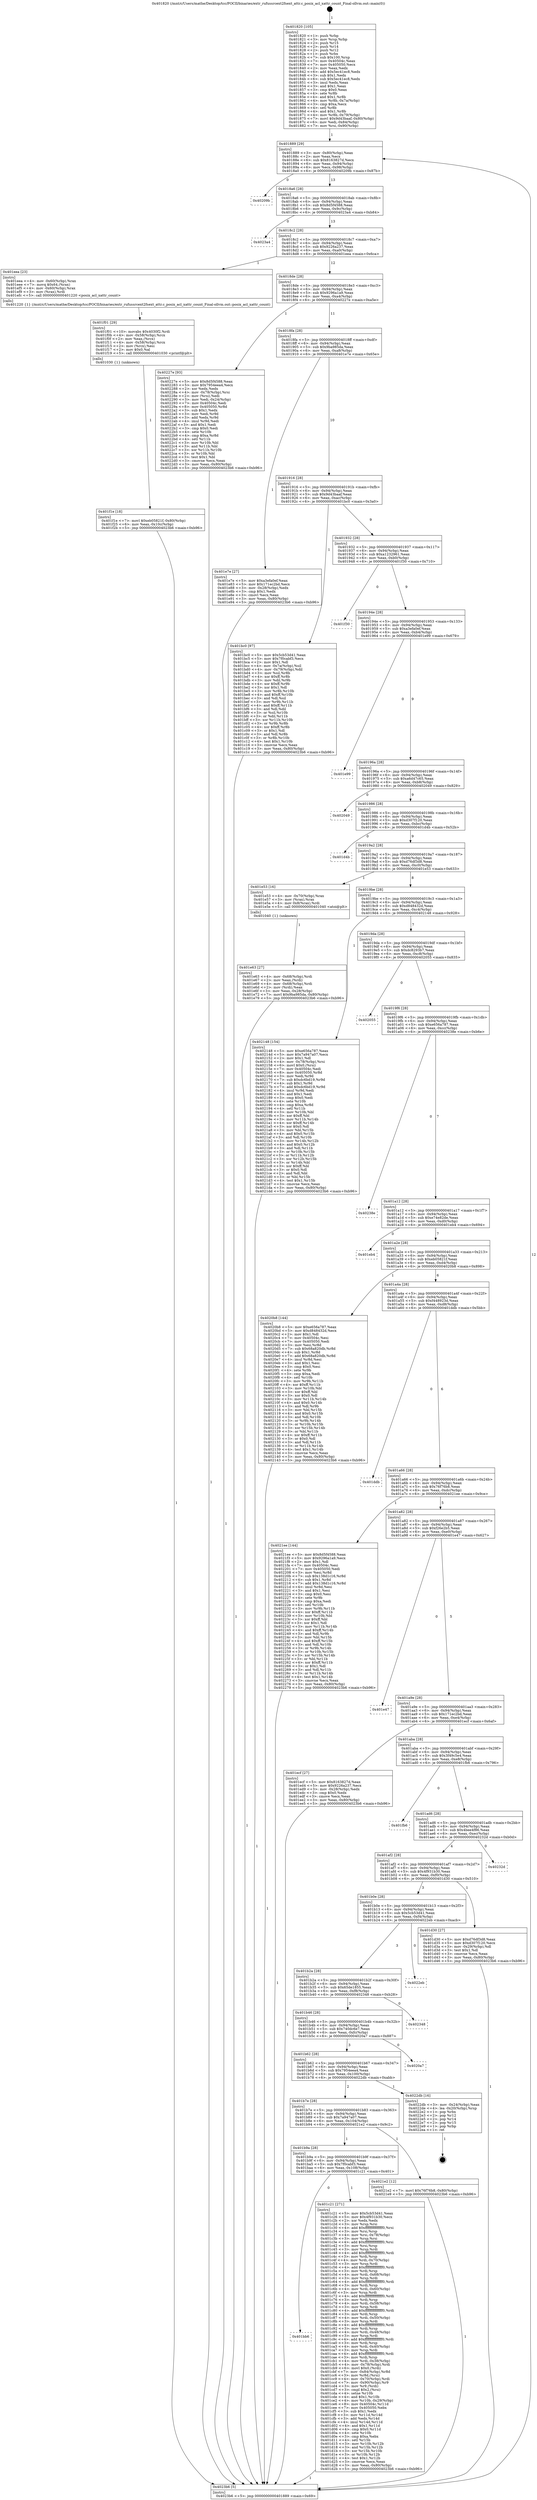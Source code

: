 digraph "0x401820" {
  label = "0x401820 (/mnt/c/Users/mathe/Desktop/tcc/POCII/binaries/extr_rufussrcext2fsext_attr.c_posix_acl_xattr_count_Final-ollvm.out::main(0))"
  labelloc = "t"
  node[shape=record]

  Entry [label="",width=0.3,height=0.3,shape=circle,fillcolor=black,style=filled]
  "0x401889" [label="{
     0x401889 [29]\l
     | [instrs]\l
     &nbsp;&nbsp;0x401889 \<+3\>: mov -0x80(%rbp),%eax\l
     &nbsp;&nbsp;0x40188c \<+2\>: mov %eax,%ecx\l
     &nbsp;&nbsp;0x40188e \<+6\>: sub $0x8163827d,%ecx\l
     &nbsp;&nbsp;0x401894 \<+6\>: mov %eax,-0x94(%rbp)\l
     &nbsp;&nbsp;0x40189a \<+6\>: mov %ecx,-0x98(%rbp)\l
     &nbsp;&nbsp;0x4018a0 \<+6\>: je 000000000040209b \<main+0x87b\>\l
  }"]
  "0x40209b" [label="{
     0x40209b\l
  }", style=dashed]
  "0x4018a6" [label="{
     0x4018a6 [28]\l
     | [instrs]\l
     &nbsp;&nbsp;0x4018a6 \<+5\>: jmp 00000000004018ab \<main+0x8b\>\l
     &nbsp;&nbsp;0x4018ab \<+6\>: mov -0x94(%rbp),%eax\l
     &nbsp;&nbsp;0x4018b1 \<+5\>: sub $0x8d5f4588,%eax\l
     &nbsp;&nbsp;0x4018b6 \<+6\>: mov %eax,-0x9c(%rbp)\l
     &nbsp;&nbsp;0x4018bc \<+6\>: je 00000000004023a4 \<main+0xb84\>\l
  }"]
  Exit [label="",width=0.3,height=0.3,shape=circle,fillcolor=black,style=filled,peripheries=2]
  "0x4023a4" [label="{
     0x4023a4\l
  }", style=dashed]
  "0x4018c2" [label="{
     0x4018c2 [28]\l
     | [instrs]\l
     &nbsp;&nbsp;0x4018c2 \<+5\>: jmp 00000000004018c7 \<main+0xa7\>\l
     &nbsp;&nbsp;0x4018c7 \<+6\>: mov -0x94(%rbp),%eax\l
     &nbsp;&nbsp;0x4018cd \<+5\>: sub $0x9226a237,%eax\l
     &nbsp;&nbsp;0x4018d2 \<+6\>: mov %eax,-0xa0(%rbp)\l
     &nbsp;&nbsp;0x4018d8 \<+6\>: je 0000000000401eea \<main+0x6ca\>\l
  }"]
  "0x401f1e" [label="{
     0x401f1e [18]\l
     | [instrs]\l
     &nbsp;&nbsp;0x401f1e \<+7\>: movl $0xeb05821f,-0x80(%rbp)\l
     &nbsp;&nbsp;0x401f25 \<+6\>: mov %eax,-0x10c(%rbp)\l
     &nbsp;&nbsp;0x401f2b \<+5\>: jmp 00000000004023b6 \<main+0xb96\>\l
  }"]
  "0x401eea" [label="{
     0x401eea [23]\l
     | [instrs]\l
     &nbsp;&nbsp;0x401eea \<+4\>: mov -0x60(%rbp),%rax\l
     &nbsp;&nbsp;0x401eee \<+7\>: movq $0x64,(%rax)\l
     &nbsp;&nbsp;0x401ef5 \<+4\>: mov -0x60(%rbp),%rax\l
     &nbsp;&nbsp;0x401ef9 \<+3\>: mov (%rax),%rdi\l
     &nbsp;&nbsp;0x401efc \<+5\>: call 0000000000401220 \<posix_acl_xattr_count\>\l
     | [calls]\l
     &nbsp;&nbsp;0x401220 \{1\} (/mnt/c/Users/mathe/Desktop/tcc/POCII/binaries/extr_rufussrcext2fsext_attr.c_posix_acl_xattr_count_Final-ollvm.out::posix_acl_xattr_count)\l
  }"]
  "0x4018de" [label="{
     0x4018de [28]\l
     | [instrs]\l
     &nbsp;&nbsp;0x4018de \<+5\>: jmp 00000000004018e3 \<main+0xc3\>\l
     &nbsp;&nbsp;0x4018e3 \<+6\>: mov -0x94(%rbp),%eax\l
     &nbsp;&nbsp;0x4018e9 \<+5\>: sub $0x9296a1a9,%eax\l
     &nbsp;&nbsp;0x4018ee \<+6\>: mov %eax,-0xa4(%rbp)\l
     &nbsp;&nbsp;0x4018f4 \<+6\>: je 000000000040227e \<main+0xa5e\>\l
  }"]
  "0x401f01" [label="{
     0x401f01 [29]\l
     | [instrs]\l
     &nbsp;&nbsp;0x401f01 \<+10\>: movabs $0x4030f2,%rdi\l
     &nbsp;&nbsp;0x401f0b \<+4\>: mov -0x58(%rbp),%rcx\l
     &nbsp;&nbsp;0x401f0f \<+2\>: mov %eax,(%rcx)\l
     &nbsp;&nbsp;0x401f11 \<+4\>: mov -0x58(%rbp),%rcx\l
     &nbsp;&nbsp;0x401f15 \<+2\>: mov (%rcx),%esi\l
     &nbsp;&nbsp;0x401f17 \<+2\>: mov $0x0,%al\l
     &nbsp;&nbsp;0x401f19 \<+5\>: call 0000000000401030 \<printf@plt\>\l
     | [calls]\l
     &nbsp;&nbsp;0x401030 \{1\} (unknown)\l
  }"]
  "0x40227e" [label="{
     0x40227e [93]\l
     | [instrs]\l
     &nbsp;&nbsp;0x40227e \<+5\>: mov $0x8d5f4588,%eax\l
     &nbsp;&nbsp;0x402283 \<+5\>: mov $0x7954eea4,%ecx\l
     &nbsp;&nbsp;0x402288 \<+2\>: xor %edx,%edx\l
     &nbsp;&nbsp;0x40228a \<+4\>: mov -0x78(%rbp),%rsi\l
     &nbsp;&nbsp;0x40228e \<+2\>: mov (%rsi),%edi\l
     &nbsp;&nbsp;0x402290 \<+3\>: mov %edi,-0x24(%rbp)\l
     &nbsp;&nbsp;0x402293 \<+7\>: mov 0x40504c,%edi\l
     &nbsp;&nbsp;0x40229a \<+8\>: mov 0x405050,%r8d\l
     &nbsp;&nbsp;0x4022a2 \<+3\>: sub $0x1,%edx\l
     &nbsp;&nbsp;0x4022a5 \<+3\>: mov %edi,%r9d\l
     &nbsp;&nbsp;0x4022a8 \<+3\>: add %edx,%r9d\l
     &nbsp;&nbsp;0x4022ab \<+4\>: imul %r9d,%edi\l
     &nbsp;&nbsp;0x4022af \<+3\>: and $0x1,%edi\l
     &nbsp;&nbsp;0x4022b2 \<+3\>: cmp $0x0,%edi\l
     &nbsp;&nbsp;0x4022b5 \<+4\>: sete %r10b\l
     &nbsp;&nbsp;0x4022b9 \<+4\>: cmp $0xa,%r8d\l
     &nbsp;&nbsp;0x4022bd \<+4\>: setl %r11b\l
     &nbsp;&nbsp;0x4022c1 \<+3\>: mov %r10b,%bl\l
     &nbsp;&nbsp;0x4022c4 \<+3\>: and %r11b,%bl\l
     &nbsp;&nbsp;0x4022c7 \<+3\>: xor %r11b,%r10b\l
     &nbsp;&nbsp;0x4022ca \<+3\>: or %r10b,%bl\l
     &nbsp;&nbsp;0x4022cd \<+3\>: test $0x1,%bl\l
     &nbsp;&nbsp;0x4022d0 \<+3\>: cmovne %ecx,%eax\l
     &nbsp;&nbsp;0x4022d3 \<+3\>: mov %eax,-0x80(%rbp)\l
     &nbsp;&nbsp;0x4022d6 \<+5\>: jmp 00000000004023b6 \<main+0xb96\>\l
  }"]
  "0x4018fa" [label="{
     0x4018fa [28]\l
     | [instrs]\l
     &nbsp;&nbsp;0x4018fa \<+5\>: jmp 00000000004018ff \<main+0xdf\>\l
     &nbsp;&nbsp;0x4018ff \<+6\>: mov -0x94(%rbp),%eax\l
     &nbsp;&nbsp;0x401905 \<+5\>: sub $0x9ba985da,%eax\l
     &nbsp;&nbsp;0x40190a \<+6\>: mov %eax,-0xa8(%rbp)\l
     &nbsp;&nbsp;0x401910 \<+6\>: je 0000000000401e7e \<main+0x65e\>\l
  }"]
  "0x401e63" [label="{
     0x401e63 [27]\l
     | [instrs]\l
     &nbsp;&nbsp;0x401e63 \<+4\>: mov -0x68(%rbp),%rdi\l
     &nbsp;&nbsp;0x401e67 \<+2\>: mov %eax,(%rdi)\l
     &nbsp;&nbsp;0x401e69 \<+4\>: mov -0x68(%rbp),%rdi\l
     &nbsp;&nbsp;0x401e6d \<+2\>: mov (%rdi),%eax\l
     &nbsp;&nbsp;0x401e6f \<+3\>: mov %eax,-0x28(%rbp)\l
     &nbsp;&nbsp;0x401e72 \<+7\>: movl $0x9ba985da,-0x80(%rbp)\l
     &nbsp;&nbsp;0x401e79 \<+5\>: jmp 00000000004023b6 \<main+0xb96\>\l
  }"]
  "0x401e7e" [label="{
     0x401e7e [27]\l
     | [instrs]\l
     &nbsp;&nbsp;0x401e7e \<+5\>: mov $0xa3efa0ef,%eax\l
     &nbsp;&nbsp;0x401e83 \<+5\>: mov $0x171ec2bd,%ecx\l
     &nbsp;&nbsp;0x401e88 \<+3\>: mov -0x28(%rbp),%edx\l
     &nbsp;&nbsp;0x401e8b \<+3\>: cmp $0x1,%edx\l
     &nbsp;&nbsp;0x401e8e \<+3\>: cmovl %ecx,%eax\l
     &nbsp;&nbsp;0x401e91 \<+3\>: mov %eax,-0x80(%rbp)\l
     &nbsp;&nbsp;0x401e94 \<+5\>: jmp 00000000004023b6 \<main+0xb96\>\l
  }"]
  "0x401916" [label="{
     0x401916 [28]\l
     | [instrs]\l
     &nbsp;&nbsp;0x401916 \<+5\>: jmp 000000000040191b \<main+0xfb\>\l
     &nbsp;&nbsp;0x40191b \<+6\>: mov -0x94(%rbp),%eax\l
     &nbsp;&nbsp;0x401921 \<+5\>: sub $0x9d43baaf,%eax\l
     &nbsp;&nbsp;0x401926 \<+6\>: mov %eax,-0xac(%rbp)\l
     &nbsp;&nbsp;0x40192c \<+6\>: je 0000000000401bc0 \<main+0x3a0\>\l
  }"]
  "0x401bb6" [label="{
     0x401bb6\l
  }", style=dashed]
  "0x401bc0" [label="{
     0x401bc0 [97]\l
     | [instrs]\l
     &nbsp;&nbsp;0x401bc0 \<+5\>: mov $0x5cb53d41,%eax\l
     &nbsp;&nbsp;0x401bc5 \<+5\>: mov $0x7f0cabf3,%ecx\l
     &nbsp;&nbsp;0x401bca \<+2\>: mov $0x1,%dl\l
     &nbsp;&nbsp;0x401bcc \<+4\>: mov -0x7a(%rbp),%sil\l
     &nbsp;&nbsp;0x401bd0 \<+4\>: mov -0x79(%rbp),%dil\l
     &nbsp;&nbsp;0x401bd4 \<+3\>: mov %sil,%r8b\l
     &nbsp;&nbsp;0x401bd7 \<+4\>: xor $0xff,%r8b\l
     &nbsp;&nbsp;0x401bdb \<+3\>: mov %dil,%r9b\l
     &nbsp;&nbsp;0x401bde \<+4\>: xor $0xff,%r9b\l
     &nbsp;&nbsp;0x401be2 \<+3\>: xor $0x1,%dl\l
     &nbsp;&nbsp;0x401be5 \<+3\>: mov %r8b,%r10b\l
     &nbsp;&nbsp;0x401be8 \<+4\>: and $0xff,%r10b\l
     &nbsp;&nbsp;0x401bec \<+3\>: and %dl,%sil\l
     &nbsp;&nbsp;0x401bef \<+3\>: mov %r9b,%r11b\l
     &nbsp;&nbsp;0x401bf2 \<+4\>: and $0xff,%r11b\l
     &nbsp;&nbsp;0x401bf6 \<+3\>: and %dl,%dil\l
     &nbsp;&nbsp;0x401bf9 \<+3\>: or %sil,%r10b\l
     &nbsp;&nbsp;0x401bfc \<+3\>: or %dil,%r11b\l
     &nbsp;&nbsp;0x401bff \<+3\>: xor %r11b,%r10b\l
     &nbsp;&nbsp;0x401c02 \<+3\>: or %r9b,%r8b\l
     &nbsp;&nbsp;0x401c05 \<+4\>: xor $0xff,%r8b\l
     &nbsp;&nbsp;0x401c09 \<+3\>: or $0x1,%dl\l
     &nbsp;&nbsp;0x401c0c \<+3\>: and %dl,%r8b\l
     &nbsp;&nbsp;0x401c0f \<+3\>: or %r8b,%r10b\l
     &nbsp;&nbsp;0x401c12 \<+4\>: test $0x1,%r10b\l
     &nbsp;&nbsp;0x401c16 \<+3\>: cmovne %ecx,%eax\l
     &nbsp;&nbsp;0x401c19 \<+3\>: mov %eax,-0x80(%rbp)\l
     &nbsp;&nbsp;0x401c1c \<+5\>: jmp 00000000004023b6 \<main+0xb96\>\l
  }"]
  "0x401932" [label="{
     0x401932 [28]\l
     | [instrs]\l
     &nbsp;&nbsp;0x401932 \<+5\>: jmp 0000000000401937 \<main+0x117\>\l
     &nbsp;&nbsp;0x401937 \<+6\>: mov -0x94(%rbp),%eax\l
     &nbsp;&nbsp;0x40193d \<+5\>: sub $0xa1232961,%eax\l
     &nbsp;&nbsp;0x401942 \<+6\>: mov %eax,-0xb0(%rbp)\l
     &nbsp;&nbsp;0x401948 \<+6\>: je 0000000000401f30 \<main+0x710\>\l
  }"]
  "0x4023b6" [label="{
     0x4023b6 [5]\l
     | [instrs]\l
     &nbsp;&nbsp;0x4023b6 \<+5\>: jmp 0000000000401889 \<main+0x69\>\l
  }"]
  "0x401820" [label="{
     0x401820 [105]\l
     | [instrs]\l
     &nbsp;&nbsp;0x401820 \<+1\>: push %rbp\l
     &nbsp;&nbsp;0x401821 \<+3\>: mov %rsp,%rbp\l
     &nbsp;&nbsp;0x401824 \<+2\>: push %r15\l
     &nbsp;&nbsp;0x401826 \<+2\>: push %r14\l
     &nbsp;&nbsp;0x401828 \<+2\>: push %r12\l
     &nbsp;&nbsp;0x40182a \<+1\>: push %rbx\l
     &nbsp;&nbsp;0x40182b \<+7\>: sub $0x100,%rsp\l
     &nbsp;&nbsp;0x401832 \<+7\>: mov 0x40504c,%eax\l
     &nbsp;&nbsp;0x401839 \<+7\>: mov 0x405050,%ecx\l
     &nbsp;&nbsp;0x401840 \<+2\>: mov %eax,%edx\l
     &nbsp;&nbsp;0x401842 \<+6\>: add $0x5ec41ec8,%edx\l
     &nbsp;&nbsp;0x401848 \<+3\>: sub $0x1,%edx\l
     &nbsp;&nbsp;0x40184b \<+6\>: sub $0x5ec41ec8,%edx\l
     &nbsp;&nbsp;0x401851 \<+3\>: imul %edx,%eax\l
     &nbsp;&nbsp;0x401854 \<+3\>: and $0x1,%eax\l
     &nbsp;&nbsp;0x401857 \<+3\>: cmp $0x0,%eax\l
     &nbsp;&nbsp;0x40185a \<+4\>: sete %r8b\l
     &nbsp;&nbsp;0x40185e \<+4\>: and $0x1,%r8b\l
     &nbsp;&nbsp;0x401862 \<+4\>: mov %r8b,-0x7a(%rbp)\l
     &nbsp;&nbsp;0x401866 \<+3\>: cmp $0xa,%ecx\l
     &nbsp;&nbsp;0x401869 \<+4\>: setl %r8b\l
     &nbsp;&nbsp;0x40186d \<+4\>: and $0x1,%r8b\l
     &nbsp;&nbsp;0x401871 \<+4\>: mov %r8b,-0x79(%rbp)\l
     &nbsp;&nbsp;0x401875 \<+7\>: movl $0x9d43baaf,-0x80(%rbp)\l
     &nbsp;&nbsp;0x40187c \<+6\>: mov %edi,-0x84(%rbp)\l
     &nbsp;&nbsp;0x401882 \<+7\>: mov %rsi,-0x90(%rbp)\l
  }"]
  "0x401c21" [label="{
     0x401c21 [271]\l
     | [instrs]\l
     &nbsp;&nbsp;0x401c21 \<+5\>: mov $0x5cb53d41,%eax\l
     &nbsp;&nbsp;0x401c26 \<+5\>: mov $0x4f931b30,%ecx\l
     &nbsp;&nbsp;0x401c2b \<+2\>: xor %edx,%edx\l
     &nbsp;&nbsp;0x401c2d \<+3\>: mov %rsp,%rsi\l
     &nbsp;&nbsp;0x401c30 \<+4\>: add $0xfffffffffffffff0,%rsi\l
     &nbsp;&nbsp;0x401c34 \<+3\>: mov %rsi,%rsp\l
     &nbsp;&nbsp;0x401c37 \<+4\>: mov %rsi,-0x78(%rbp)\l
     &nbsp;&nbsp;0x401c3b \<+3\>: mov %rsp,%rsi\l
     &nbsp;&nbsp;0x401c3e \<+4\>: add $0xfffffffffffffff0,%rsi\l
     &nbsp;&nbsp;0x401c42 \<+3\>: mov %rsi,%rsp\l
     &nbsp;&nbsp;0x401c45 \<+3\>: mov %rsp,%rdi\l
     &nbsp;&nbsp;0x401c48 \<+4\>: add $0xfffffffffffffff0,%rdi\l
     &nbsp;&nbsp;0x401c4c \<+3\>: mov %rdi,%rsp\l
     &nbsp;&nbsp;0x401c4f \<+4\>: mov %rdi,-0x70(%rbp)\l
     &nbsp;&nbsp;0x401c53 \<+3\>: mov %rsp,%rdi\l
     &nbsp;&nbsp;0x401c56 \<+4\>: add $0xfffffffffffffff0,%rdi\l
     &nbsp;&nbsp;0x401c5a \<+3\>: mov %rdi,%rsp\l
     &nbsp;&nbsp;0x401c5d \<+4\>: mov %rdi,-0x68(%rbp)\l
     &nbsp;&nbsp;0x401c61 \<+3\>: mov %rsp,%rdi\l
     &nbsp;&nbsp;0x401c64 \<+4\>: add $0xfffffffffffffff0,%rdi\l
     &nbsp;&nbsp;0x401c68 \<+3\>: mov %rdi,%rsp\l
     &nbsp;&nbsp;0x401c6b \<+4\>: mov %rdi,-0x60(%rbp)\l
     &nbsp;&nbsp;0x401c6f \<+3\>: mov %rsp,%rdi\l
     &nbsp;&nbsp;0x401c72 \<+4\>: add $0xfffffffffffffff0,%rdi\l
     &nbsp;&nbsp;0x401c76 \<+3\>: mov %rdi,%rsp\l
     &nbsp;&nbsp;0x401c79 \<+4\>: mov %rdi,-0x58(%rbp)\l
     &nbsp;&nbsp;0x401c7d \<+3\>: mov %rsp,%rdi\l
     &nbsp;&nbsp;0x401c80 \<+4\>: add $0xfffffffffffffff0,%rdi\l
     &nbsp;&nbsp;0x401c84 \<+3\>: mov %rdi,%rsp\l
     &nbsp;&nbsp;0x401c87 \<+4\>: mov %rdi,-0x50(%rbp)\l
     &nbsp;&nbsp;0x401c8b \<+3\>: mov %rsp,%rdi\l
     &nbsp;&nbsp;0x401c8e \<+4\>: add $0xfffffffffffffff0,%rdi\l
     &nbsp;&nbsp;0x401c92 \<+3\>: mov %rdi,%rsp\l
     &nbsp;&nbsp;0x401c95 \<+4\>: mov %rdi,-0x48(%rbp)\l
     &nbsp;&nbsp;0x401c99 \<+3\>: mov %rsp,%rdi\l
     &nbsp;&nbsp;0x401c9c \<+4\>: add $0xfffffffffffffff0,%rdi\l
     &nbsp;&nbsp;0x401ca0 \<+3\>: mov %rdi,%rsp\l
     &nbsp;&nbsp;0x401ca3 \<+4\>: mov %rdi,-0x40(%rbp)\l
     &nbsp;&nbsp;0x401ca7 \<+3\>: mov %rsp,%rdi\l
     &nbsp;&nbsp;0x401caa \<+4\>: add $0xfffffffffffffff0,%rdi\l
     &nbsp;&nbsp;0x401cae \<+3\>: mov %rdi,%rsp\l
     &nbsp;&nbsp;0x401cb1 \<+4\>: mov %rdi,-0x38(%rbp)\l
     &nbsp;&nbsp;0x401cb5 \<+4\>: mov -0x78(%rbp),%rdi\l
     &nbsp;&nbsp;0x401cb9 \<+6\>: movl $0x0,(%rdi)\l
     &nbsp;&nbsp;0x401cbf \<+7\>: mov -0x84(%rbp),%r8d\l
     &nbsp;&nbsp;0x401cc6 \<+3\>: mov %r8d,(%rsi)\l
     &nbsp;&nbsp;0x401cc9 \<+4\>: mov -0x70(%rbp),%rdi\l
     &nbsp;&nbsp;0x401ccd \<+7\>: mov -0x90(%rbp),%r9\l
     &nbsp;&nbsp;0x401cd4 \<+3\>: mov %r9,(%rdi)\l
     &nbsp;&nbsp;0x401cd7 \<+3\>: cmpl $0x2,(%rsi)\l
     &nbsp;&nbsp;0x401cda \<+4\>: setne %r10b\l
     &nbsp;&nbsp;0x401cde \<+4\>: and $0x1,%r10b\l
     &nbsp;&nbsp;0x401ce2 \<+4\>: mov %r10b,-0x29(%rbp)\l
     &nbsp;&nbsp;0x401ce6 \<+8\>: mov 0x40504c,%r11d\l
     &nbsp;&nbsp;0x401cee \<+7\>: mov 0x405050,%ebx\l
     &nbsp;&nbsp;0x401cf5 \<+3\>: sub $0x1,%edx\l
     &nbsp;&nbsp;0x401cf8 \<+3\>: mov %r11d,%r14d\l
     &nbsp;&nbsp;0x401cfb \<+3\>: add %edx,%r14d\l
     &nbsp;&nbsp;0x401cfe \<+4\>: imul %r14d,%r11d\l
     &nbsp;&nbsp;0x401d02 \<+4\>: and $0x1,%r11d\l
     &nbsp;&nbsp;0x401d06 \<+4\>: cmp $0x0,%r11d\l
     &nbsp;&nbsp;0x401d0a \<+4\>: sete %r10b\l
     &nbsp;&nbsp;0x401d0e \<+3\>: cmp $0xa,%ebx\l
     &nbsp;&nbsp;0x401d11 \<+4\>: setl %r15b\l
     &nbsp;&nbsp;0x401d15 \<+3\>: mov %r10b,%r12b\l
     &nbsp;&nbsp;0x401d18 \<+3\>: and %r15b,%r12b\l
     &nbsp;&nbsp;0x401d1b \<+3\>: xor %r15b,%r10b\l
     &nbsp;&nbsp;0x401d1e \<+3\>: or %r10b,%r12b\l
     &nbsp;&nbsp;0x401d21 \<+4\>: test $0x1,%r12b\l
     &nbsp;&nbsp;0x401d25 \<+3\>: cmovne %ecx,%eax\l
     &nbsp;&nbsp;0x401d28 \<+3\>: mov %eax,-0x80(%rbp)\l
     &nbsp;&nbsp;0x401d2b \<+5\>: jmp 00000000004023b6 \<main+0xb96\>\l
  }"]
  "0x401f30" [label="{
     0x401f30\l
  }", style=dashed]
  "0x40194e" [label="{
     0x40194e [28]\l
     | [instrs]\l
     &nbsp;&nbsp;0x40194e \<+5\>: jmp 0000000000401953 \<main+0x133\>\l
     &nbsp;&nbsp;0x401953 \<+6\>: mov -0x94(%rbp),%eax\l
     &nbsp;&nbsp;0x401959 \<+5\>: sub $0xa3efa0ef,%eax\l
     &nbsp;&nbsp;0x40195e \<+6\>: mov %eax,-0xb4(%rbp)\l
     &nbsp;&nbsp;0x401964 \<+6\>: je 0000000000401e99 \<main+0x679\>\l
  }"]
  "0x401b9a" [label="{
     0x401b9a [28]\l
     | [instrs]\l
     &nbsp;&nbsp;0x401b9a \<+5\>: jmp 0000000000401b9f \<main+0x37f\>\l
     &nbsp;&nbsp;0x401b9f \<+6\>: mov -0x94(%rbp),%eax\l
     &nbsp;&nbsp;0x401ba5 \<+5\>: sub $0x7f0cabf3,%eax\l
     &nbsp;&nbsp;0x401baa \<+6\>: mov %eax,-0x108(%rbp)\l
     &nbsp;&nbsp;0x401bb0 \<+6\>: je 0000000000401c21 \<main+0x401\>\l
  }"]
  "0x401e99" [label="{
     0x401e99\l
  }", style=dashed]
  "0x40196a" [label="{
     0x40196a [28]\l
     | [instrs]\l
     &nbsp;&nbsp;0x40196a \<+5\>: jmp 000000000040196f \<main+0x14f\>\l
     &nbsp;&nbsp;0x40196f \<+6\>: mov -0x94(%rbp),%eax\l
     &nbsp;&nbsp;0x401975 \<+5\>: sub $0xa6d47c65,%eax\l
     &nbsp;&nbsp;0x40197a \<+6\>: mov %eax,-0xb8(%rbp)\l
     &nbsp;&nbsp;0x401980 \<+6\>: je 0000000000402049 \<main+0x829\>\l
  }"]
  "0x4021e2" [label="{
     0x4021e2 [12]\l
     | [instrs]\l
     &nbsp;&nbsp;0x4021e2 \<+7\>: movl $0x76f76b8,-0x80(%rbp)\l
     &nbsp;&nbsp;0x4021e9 \<+5\>: jmp 00000000004023b6 \<main+0xb96\>\l
  }"]
  "0x402049" [label="{
     0x402049\l
  }", style=dashed]
  "0x401986" [label="{
     0x401986 [28]\l
     | [instrs]\l
     &nbsp;&nbsp;0x401986 \<+5\>: jmp 000000000040198b \<main+0x16b\>\l
     &nbsp;&nbsp;0x40198b \<+6\>: mov -0x94(%rbp),%eax\l
     &nbsp;&nbsp;0x401991 \<+5\>: sub $0xd307f120,%eax\l
     &nbsp;&nbsp;0x401996 \<+6\>: mov %eax,-0xbc(%rbp)\l
     &nbsp;&nbsp;0x40199c \<+6\>: je 0000000000401d4b \<main+0x52b\>\l
  }"]
  "0x401b7e" [label="{
     0x401b7e [28]\l
     | [instrs]\l
     &nbsp;&nbsp;0x401b7e \<+5\>: jmp 0000000000401b83 \<main+0x363\>\l
     &nbsp;&nbsp;0x401b83 \<+6\>: mov -0x94(%rbp),%eax\l
     &nbsp;&nbsp;0x401b89 \<+5\>: sub $0x7a947a07,%eax\l
     &nbsp;&nbsp;0x401b8e \<+6\>: mov %eax,-0x104(%rbp)\l
     &nbsp;&nbsp;0x401b94 \<+6\>: je 00000000004021e2 \<main+0x9c2\>\l
  }"]
  "0x401d4b" [label="{
     0x401d4b\l
  }", style=dashed]
  "0x4019a2" [label="{
     0x4019a2 [28]\l
     | [instrs]\l
     &nbsp;&nbsp;0x4019a2 \<+5\>: jmp 00000000004019a7 \<main+0x187\>\l
     &nbsp;&nbsp;0x4019a7 \<+6\>: mov -0x94(%rbp),%eax\l
     &nbsp;&nbsp;0x4019ad \<+5\>: sub $0xd76df3d8,%eax\l
     &nbsp;&nbsp;0x4019b2 \<+6\>: mov %eax,-0xc0(%rbp)\l
     &nbsp;&nbsp;0x4019b8 \<+6\>: je 0000000000401e53 \<main+0x633\>\l
  }"]
  "0x4022db" [label="{
     0x4022db [16]\l
     | [instrs]\l
     &nbsp;&nbsp;0x4022db \<+3\>: mov -0x24(%rbp),%eax\l
     &nbsp;&nbsp;0x4022de \<+4\>: lea -0x20(%rbp),%rsp\l
     &nbsp;&nbsp;0x4022e2 \<+1\>: pop %rbx\l
     &nbsp;&nbsp;0x4022e3 \<+2\>: pop %r12\l
     &nbsp;&nbsp;0x4022e5 \<+2\>: pop %r14\l
     &nbsp;&nbsp;0x4022e7 \<+2\>: pop %r15\l
     &nbsp;&nbsp;0x4022e9 \<+1\>: pop %rbp\l
     &nbsp;&nbsp;0x4022ea \<+1\>: ret\l
  }"]
  "0x401e53" [label="{
     0x401e53 [16]\l
     | [instrs]\l
     &nbsp;&nbsp;0x401e53 \<+4\>: mov -0x70(%rbp),%rax\l
     &nbsp;&nbsp;0x401e57 \<+3\>: mov (%rax),%rax\l
     &nbsp;&nbsp;0x401e5a \<+4\>: mov 0x8(%rax),%rdi\l
     &nbsp;&nbsp;0x401e5e \<+5\>: call 0000000000401040 \<atoi@plt\>\l
     | [calls]\l
     &nbsp;&nbsp;0x401040 \{1\} (unknown)\l
  }"]
  "0x4019be" [label="{
     0x4019be [28]\l
     | [instrs]\l
     &nbsp;&nbsp;0x4019be \<+5\>: jmp 00000000004019c3 \<main+0x1a3\>\l
     &nbsp;&nbsp;0x4019c3 \<+6\>: mov -0x94(%rbp),%eax\l
     &nbsp;&nbsp;0x4019c9 \<+5\>: sub $0xd848432d,%eax\l
     &nbsp;&nbsp;0x4019ce \<+6\>: mov %eax,-0xc4(%rbp)\l
     &nbsp;&nbsp;0x4019d4 \<+6\>: je 0000000000402148 \<main+0x928\>\l
  }"]
  "0x401b62" [label="{
     0x401b62 [28]\l
     | [instrs]\l
     &nbsp;&nbsp;0x401b62 \<+5\>: jmp 0000000000401b67 \<main+0x347\>\l
     &nbsp;&nbsp;0x401b67 \<+6\>: mov -0x94(%rbp),%eax\l
     &nbsp;&nbsp;0x401b6d \<+5\>: sub $0x7954eea4,%eax\l
     &nbsp;&nbsp;0x401b72 \<+6\>: mov %eax,-0x100(%rbp)\l
     &nbsp;&nbsp;0x401b78 \<+6\>: je 00000000004022db \<main+0xabb\>\l
  }"]
  "0x402148" [label="{
     0x402148 [154]\l
     | [instrs]\l
     &nbsp;&nbsp;0x402148 \<+5\>: mov $0xe656a787,%eax\l
     &nbsp;&nbsp;0x40214d \<+5\>: mov $0x7a947a07,%ecx\l
     &nbsp;&nbsp;0x402152 \<+2\>: mov $0x1,%dl\l
     &nbsp;&nbsp;0x402154 \<+4\>: mov -0x78(%rbp),%rsi\l
     &nbsp;&nbsp;0x402158 \<+6\>: movl $0x0,(%rsi)\l
     &nbsp;&nbsp;0x40215e \<+7\>: mov 0x40504c,%edi\l
     &nbsp;&nbsp;0x402165 \<+8\>: mov 0x405050,%r8d\l
     &nbsp;&nbsp;0x40216d \<+3\>: mov %edi,%r9d\l
     &nbsp;&nbsp;0x402170 \<+7\>: sub $0xdc6bd19,%r9d\l
     &nbsp;&nbsp;0x402177 \<+4\>: sub $0x1,%r9d\l
     &nbsp;&nbsp;0x40217b \<+7\>: add $0xdc6bd19,%r9d\l
     &nbsp;&nbsp;0x402182 \<+4\>: imul %r9d,%edi\l
     &nbsp;&nbsp;0x402186 \<+3\>: and $0x1,%edi\l
     &nbsp;&nbsp;0x402189 \<+3\>: cmp $0x0,%edi\l
     &nbsp;&nbsp;0x40218c \<+4\>: sete %r10b\l
     &nbsp;&nbsp;0x402190 \<+4\>: cmp $0xa,%r8d\l
     &nbsp;&nbsp;0x402194 \<+4\>: setl %r11b\l
     &nbsp;&nbsp;0x402198 \<+3\>: mov %r10b,%bl\l
     &nbsp;&nbsp;0x40219b \<+3\>: xor $0xff,%bl\l
     &nbsp;&nbsp;0x40219e \<+3\>: mov %r11b,%r14b\l
     &nbsp;&nbsp;0x4021a1 \<+4\>: xor $0xff,%r14b\l
     &nbsp;&nbsp;0x4021a5 \<+3\>: xor $0x0,%dl\l
     &nbsp;&nbsp;0x4021a8 \<+3\>: mov %bl,%r15b\l
     &nbsp;&nbsp;0x4021ab \<+4\>: and $0x0,%r15b\l
     &nbsp;&nbsp;0x4021af \<+3\>: and %dl,%r10b\l
     &nbsp;&nbsp;0x4021b2 \<+3\>: mov %r14b,%r12b\l
     &nbsp;&nbsp;0x4021b5 \<+4\>: and $0x0,%r12b\l
     &nbsp;&nbsp;0x4021b9 \<+3\>: and %dl,%r11b\l
     &nbsp;&nbsp;0x4021bc \<+3\>: or %r10b,%r15b\l
     &nbsp;&nbsp;0x4021bf \<+3\>: or %r11b,%r12b\l
     &nbsp;&nbsp;0x4021c2 \<+3\>: xor %r12b,%r15b\l
     &nbsp;&nbsp;0x4021c5 \<+3\>: or %r14b,%bl\l
     &nbsp;&nbsp;0x4021c8 \<+3\>: xor $0xff,%bl\l
     &nbsp;&nbsp;0x4021cb \<+3\>: or $0x0,%dl\l
     &nbsp;&nbsp;0x4021ce \<+2\>: and %dl,%bl\l
     &nbsp;&nbsp;0x4021d0 \<+3\>: or %bl,%r15b\l
     &nbsp;&nbsp;0x4021d3 \<+4\>: test $0x1,%r15b\l
     &nbsp;&nbsp;0x4021d7 \<+3\>: cmovne %ecx,%eax\l
     &nbsp;&nbsp;0x4021da \<+3\>: mov %eax,-0x80(%rbp)\l
     &nbsp;&nbsp;0x4021dd \<+5\>: jmp 00000000004023b6 \<main+0xb96\>\l
  }"]
  "0x4019da" [label="{
     0x4019da [28]\l
     | [instrs]\l
     &nbsp;&nbsp;0x4019da \<+5\>: jmp 00000000004019df \<main+0x1bf\>\l
     &nbsp;&nbsp;0x4019df \<+6\>: mov -0x94(%rbp),%eax\l
     &nbsp;&nbsp;0x4019e5 \<+5\>: sub $0xdc8293b7,%eax\l
     &nbsp;&nbsp;0x4019ea \<+6\>: mov %eax,-0xc8(%rbp)\l
     &nbsp;&nbsp;0x4019f0 \<+6\>: je 0000000000402055 \<main+0x835\>\l
  }"]
  "0x4020a7" [label="{
     0x4020a7\l
  }", style=dashed]
  "0x402055" [label="{
     0x402055\l
  }", style=dashed]
  "0x4019f6" [label="{
     0x4019f6 [28]\l
     | [instrs]\l
     &nbsp;&nbsp;0x4019f6 \<+5\>: jmp 00000000004019fb \<main+0x1db\>\l
     &nbsp;&nbsp;0x4019fb \<+6\>: mov -0x94(%rbp),%eax\l
     &nbsp;&nbsp;0x401a01 \<+5\>: sub $0xe656a787,%eax\l
     &nbsp;&nbsp;0x401a06 \<+6\>: mov %eax,-0xcc(%rbp)\l
     &nbsp;&nbsp;0x401a0c \<+6\>: je 000000000040238e \<main+0xb6e\>\l
  }"]
  "0x401b46" [label="{
     0x401b46 [28]\l
     | [instrs]\l
     &nbsp;&nbsp;0x401b46 \<+5\>: jmp 0000000000401b4b \<main+0x32b\>\l
     &nbsp;&nbsp;0x401b4b \<+6\>: mov -0x94(%rbp),%eax\l
     &nbsp;&nbsp;0x401b51 \<+5\>: sub $0x740dc6e7,%eax\l
     &nbsp;&nbsp;0x401b56 \<+6\>: mov %eax,-0xfc(%rbp)\l
     &nbsp;&nbsp;0x401b5c \<+6\>: je 00000000004020a7 \<main+0x887\>\l
  }"]
  "0x40238e" [label="{
     0x40238e\l
  }", style=dashed]
  "0x401a12" [label="{
     0x401a12 [28]\l
     | [instrs]\l
     &nbsp;&nbsp;0x401a12 \<+5\>: jmp 0000000000401a17 \<main+0x1f7\>\l
     &nbsp;&nbsp;0x401a17 \<+6\>: mov -0x94(%rbp),%eax\l
     &nbsp;&nbsp;0x401a1d \<+5\>: sub $0xe74e82de,%eax\l
     &nbsp;&nbsp;0x401a22 \<+6\>: mov %eax,-0xd0(%rbp)\l
     &nbsp;&nbsp;0x401a28 \<+6\>: je 0000000000401eb4 \<main+0x694\>\l
  }"]
  "0x402348" [label="{
     0x402348\l
  }", style=dashed]
  "0x401eb4" [label="{
     0x401eb4\l
  }", style=dashed]
  "0x401a2e" [label="{
     0x401a2e [28]\l
     | [instrs]\l
     &nbsp;&nbsp;0x401a2e \<+5\>: jmp 0000000000401a33 \<main+0x213\>\l
     &nbsp;&nbsp;0x401a33 \<+6\>: mov -0x94(%rbp),%eax\l
     &nbsp;&nbsp;0x401a39 \<+5\>: sub $0xeb05821f,%eax\l
     &nbsp;&nbsp;0x401a3e \<+6\>: mov %eax,-0xd4(%rbp)\l
     &nbsp;&nbsp;0x401a44 \<+6\>: je 00000000004020b8 \<main+0x898\>\l
  }"]
  "0x401b2a" [label="{
     0x401b2a [28]\l
     | [instrs]\l
     &nbsp;&nbsp;0x401b2a \<+5\>: jmp 0000000000401b2f \<main+0x30f\>\l
     &nbsp;&nbsp;0x401b2f \<+6\>: mov -0x94(%rbp),%eax\l
     &nbsp;&nbsp;0x401b35 \<+5\>: sub $0x65de1855,%eax\l
     &nbsp;&nbsp;0x401b3a \<+6\>: mov %eax,-0xf8(%rbp)\l
     &nbsp;&nbsp;0x401b40 \<+6\>: je 0000000000402348 \<main+0xb28\>\l
  }"]
  "0x4020b8" [label="{
     0x4020b8 [144]\l
     | [instrs]\l
     &nbsp;&nbsp;0x4020b8 \<+5\>: mov $0xe656a787,%eax\l
     &nbsp;&nbsp;0x4020bd \<+5\>: mov $0xd848432d,%ecx\l
     &nbsp;&nbsp;0x4020c2 \<+2\>: mov $0x1,%dl\l
     &nbsp;&nbsp;0x4020c4 \<+7\>: mov 0x40504c,%esi\l
     &nbsp;&nbsp;0x4020cb \<+7\>: mov 0x405050,%edi\l
     &nbsp;&nbsp;0x4020d2 \<+3\>: mov %esi,%r8d\l
     &nbsp;&nbsp;0x4020d5 \<+7\>: sub $0x68a820db,%r8d\l
     &nbsp;&nbsp;0x4020dc \<+4\>: sub $0x1,%r8d\l
     &nbsp;&nbsp;0x4020e0 \<+7\>: add $0x68a820db,%r8d\l
     &nbsp;&nbsp;0x4020e7 \<+4\>: imul %r8d,%esi\l
     &nbsp;&nbsp;0x4020eb \<+3\>: and $0x1,%esi\l
     &nbsp;&nbsp;0x4020ee \<+3\>: cmp $0x0,%esi\l
     &nbsp;&nbsp;0x4020f1 \<+4\>: sete %r9b\l
     &nbsp;&nbsp;0x4020f5 \<+3\>: cmp $0xa,%edi\l
     &nbsp;&nbsp;0x4020f8 \<+4\>: setl %r10b\l
     &nbsp;&nbsp;0x4020fc \<+3\>: mov %r9b,%r11b\l
     &nbsp;&nbsp;0x4020ff \<+4\>: xor $0xff,%r11b\l
     &nbsp;&nbsp;0x402103 \<+3\>: mov %r10b,%bl\l
     &nbsp;&nbsp;0x402106 \<+3\>: xor $0xff,%bl\l
     &nbsp;&nbsp;0x402109 \<+3\>: xor $0x0,%dl\l
     &nbsp;&nbsp;0x40210c \<+3\>: mov %r11b,%r14b\l
     &nbsp;&nbsp;0x40210f \<+4\>: and $0x0,%r14b\l
     &nbsp;&nbsp;0x402113 \<+3\>: and %dl,%r9b\l
     &nbsp;&nbsp;0x402116 \<+3\>: mov %bl,%r15b\l
     &nbsp;&nbsp;0x402119 \<+4\>: and $0x0,%r15b\l
     &nbsp;&nbsp;0x40211d \<+3\>: and %dl,%r10b\l
     &nbsp;&nbsp;0x402120 \<+3\>: or %r9b,%r14b\l
     &nbsp;&nbsp;0x402123 \<+3\>: or %r10b,%r15b\l
     &nbsp;&nbsp;0x402126 \<+3\>: xor %r15b,%r14b\l
     &nbsp;&nbsp;0x402129 \<+3\>: or %bl,%r11b\l
     &nbsp;&nbsp;0x40212c \<+4\>: xor $0xff,%r11b\l
     &nbsp;&nbsp;0x402130 \<+3\>: or $0x0,%dl\l
     &nbsp;&nbsp;0x402133 \<+3\>: and %dl,%r11b\l
     &nbsp;&nbsp;0x402136 \<+3\>: or %r11b,%r14b\l
     &nbsp;&nbsp;0x402139 \<+4\>: test $0x1,%r14b\l
     &nbsp;&nbsp;0x40213d \<+3\>: cmovne %ecx,%eax\l
     &nbsp;&nbsp;0x402140 \<+3\>: mov %eax,-0x80(%rbp)\l
     &nbsp;&nbsp;0x402143 \<+5\>: jmp 00000000004023b6 \<main+0xb96\>\l
  }"]
  "0x401a4a" [label="{
     0x401a4a [28]\l
     | [instrs]\l
     &nbsp;&nbsp;0x401a4a \<+5\>: jmp 0000000000401a4f \<main+0x22f\>\l
     &nbsp;&nbsp;0x401a4f \<+6\>: mov -0x94(%rbp),%eax\l
     &nbsp;&nbsp;0x401a55 \<+5\>: sub $0xf448923d,%eax\l
     &nbsp;&nbsp;0x401a5a \<+6\>: mov %eax,-0xd8(%rbp)\l
     &nbsp;&nbsp;0x401a60 \<+6\>: je 0000000000401ddb \<main+0x5bb\>\l
  }"]
  "0x4022eb" [label="{
     0x4022eb\l
  }", style=dashed]
  "0x401ddb" [label="{
     0x401ddb\l
  }", style=dashed]
  "0x401a66" [label="{
     0x401a66 [28]\l
     | [instrs]\l
     &nbsp;&nbsp;0x401a66 \<+5\>: jmp 0000000000401a6b \<main+0x24b\>\l
     &nbsp;&nbsp;0x401a6b \<+6\>: mov -0x94(%rbp),%eax\l
     &nbsp;&nbsp;0x401a71 \<+5\>: sub $0x76f76b8,%eax\l
     &nbsp;&nbsp;0x401a76 \<+6\>: mov %eax,-0xdc(%rbp)\l
     &nbsp;&nbsp;0x401a7c \<+6\>: je 00000000004021ee \<main+0x9ce\>\l
  }"]
  "0x401b0e" [label="{
     0x401b0e [28]\l
     | [instrs]\l
     &nbsp;&nbsp;0x401b0e \<+5\>: jmp 0000000000401b13 \<main+0x2f3\>\l
     &nbsp;&nbsp;0x401b13 \<+6\>: mov -0x94(%rbp),%eax\l
     &nbsp;&nbsp;0x401b19 \<+5\>: sub $0x5cb53d41,%eax\l
     &nbsp;&nbsp;0x401b1e \<+6\>: mov %eax,-0xf4(%rbp)\l
     &nbsp;&nbsp;0x401b24 \<+6\>: je 00000000004022eb \<main+0xacb\>\l
  }"]
  "0x4021ee" [label="{
     0x4021ee [144]\l
     | [instrs]\l
     &nbsp;&nbsp;0x4021ee \<+5\>: mov $0x8d5f4588,%eax\l
     &nbsp;&nbsp;0x4021f3 \<+5\>: mov $0x9296a1a9,%ecx\l
     &nbsp;&nbsp;0x4021f8 \<+2\>: mov $0x1,%dl\l
     &nbsp;&nbsp;0x4021fa \<+7\>: mov 0x40504c,%esi\l
     &nbsp;&nbsp;0x402201 \<+7\>: mov 0x405050,%edi\l
     &nbsp;&nbsp;0x402208 \<+3\>: mov %esi,%r8d\l
     &nbsp;&nbsp;0x40220b \<+7\>: sub $0x138d1c16,%r8d\l
     &nbsp;&nbsp;0x402212 \<+4\>: sub $0x1,%r8d\l
     &nbsp;&nbsp;0x402216 \<+7\>: add $0x138d1c16,%r8d\l
     &nbsp;&nbsp;0x40221d \<+4\>: imul %r8d,%esi\l
     &nbsp;&nbsp;0x402221 \<+3\>: and $0x1,%esi\l
     &nbsp;&nbsp;0x402224 \<+3\>: cmp $0x0,%esi\l
     &nbsp;&nbsp;0x402227 \<+4\>: sete %r9b\l
     &nbsp;&nbsp;0x40222b \<+3\>: cmp $0xa,%edi\l
     &nbsp;&nbsp;0x40222e \<+4\>: setl %r10b\l
     &nbsp;&nbsp;0x402232 \<+3\>: mov %r9b,%r11b\l
     &nbsp;&nbsp;0x402235 \<+4\>: xor $0xff,%r11b\l
     &nbsp;&nbsp;0x402239 \<+3\>: mov %r10b,%bl\l
     &nbsp;&nbsp;0x40223c \<+3\>: xor $0xff,%bl\l
     &nbsp;&nbsp;0x40223f \<+3\>: xor $0x1,%dl\l
     &nbsp;&nbsp;0x402242 \<+3\>: mov %r11b,%r14b\l
     &nbsp;&nbsp;0x402245 \<+4\>: and $0xff,%r14b\l
     &nbsp;&nbsp;0x402249 \<+3\>: and %dl,%r9b\l
     &nbsp;&nbsp;0x40224c \<+3\>: mov %bl,%r15b\l
     &nbsp;&nbsp;0x40224f \<+4\>: and $0xff,%r15b\l
     &nbsp;&nbsp;0x402253 \<+3\>: and %dl,%r10b\l
     &nbsp;&nbsp;0x402256 \<+3\>: or %r9b,%r14b\l
     &nbsp;&nbsp;0x402259 \<+3\>: or %r10b,%r15b\l
     &nbsp;&nbsp;0x40225c \<+3\>: xor %r15b,%r14b\l
     &nbsp;&nbsp;0x40225f \<+3\>: or %bl,%r11b\l
     &nbsp;&nbsp;0x402262 \<+4\>: xor $0xff,%r11b\l
     &nbsp;&nbsp;0x402266 \<+3\>: or $0x1,%dl\l
     &nbsp;&nbsp;0x402269 \<+3\>: and %dl,%r11b\l
     &nbsp;&nbsp;0x40226c \<+3\>: or %r11b,%r14b\l
     &nbsp;&nbsp;0x40226f \<+4\>: test $0x1,%r14b\l
     &nbsp;&nbsp;0x402273 \<+3\>: cmovne %ecx,%eax\l
     &nbsp;&nbsp;0x402276 \<+3\>: mov %eax,-0x80(%rbp)\l
     &nbsp;&nbsp;0x402279 \<+5\>: jmp 00000000004023b6 \<main+0xb96\>\l
  }"]
  "0x401a82" [label="{
     0x401a82 [28]\l
     | [instrs]\l
     &nbsp;&nbsp;0x401a82 \<+5\>: jmp 0000000000401a87 \<main+0x267\>\l
     &nbsp;&nbsp;0x401a87 \<+6\>: mov -0x94(%rbp),%eax\l
     &nbsp;&nbsp;0x401a8d \<+5\>: sub $0xf26e2b5,%eax\l
     &nbsp;&nbsp;0x401a92 \<+6\>: mov %eax,-0xe0(%rbp)\l
     &nbsp;&nbsp;0x401a98 \<+6\>: je 0000000000401e47 \<main+0x627\>\l
  }"]
  "0x401d30" [label="{
     0x401d30 [27]\l
     | [instrs]\l
     &nbsp;&nbsp;0x401d30 \<+5\>: mov $0xd76df3d8,%eax\l
     &nbsp;&nbsp;0x401d35 \<+5\>: mov $0xd307f120,%ecx\l
     &nbsp;&nbsp;0x401d3a \<+3\>: mov -0x29(%rbp),%dl\l
     &nbsp;&nbsp;0x401d3d \<+3\>: test $0x1,%dl\l
     &nbsp;&nbsp;0x401d40 \<+3\>: cmovne %ecx,%eax\l
     &nbsp;&nbsp;0x401d43 \<+3\>: mov %eax,-0x80(%rbp)\l
     &nbsp;&nbsp;0x401d46 \<+5\>: jmp 00000000004023b6 \<main+0xb96\>\l
  }"]
  "0x401e47" [label="{
     0x401e47\l
  }", style=dashed]
  "0x401a9e" [label="{
     0x401a9e [28]\l
     | [instrs]\l
     &nbsp;&nbsp;0x401a9e \<+5\>: jmp 0000000000401aa3 \<main+0x283\>\l
     &nbsp;&nbsp;0x401aa3 \<+6\>: mov -0x94(%rbp),%eax\l
     &nbsp;&nbsp;0x401aa9 \<+5\>: sub $0x171ec2bd,%eax\l
     &nbsp;&nbsp;0x401aae \<+6\>: mov %eax,-0xe4(%rbp)\l
     &nbsp;&nbsp;0x401ab4 \<+6\>: je 0000000000401ecf \<main+0x6af\>\l
  }"]
  "0x401af2" [label="{
     0x401af2 [28]\l
     | [instrs]\l
     &nbsp;&nbsp;0x401af2 \<+5\>: jmp 0000000000401af7 \<main+0x2d7\>\l
     &nbsp;&nbsp;0x401af7 \<+6\>: mov -0x94(%rbp),%eax\l
     &nbsp;&nbsp;0x401afd \<+5\>: sub $0x4f931b30,%eax\l
     &nbsp;&nbsp;0x401b02 \<+6\>: mov %eax,-0xf0(%rbp)\l
     &nbsp;&nbsp;0x401b08 \<+6\>: je 0000000000401d30 \<main+0x510\>\l
  }"]
  "0x401ecf" [label="{
     0x401ecf [27]\l
     | [instrs]\l
     &nbsp;&nbsp;0x401ecf \<+5\>: mov $0x8163827d,%eax\l
     &nbsp;&nbsp;0x401ed4 \<+5\>: mov $0x9226a237,%ecx\l
     &nbsp;&nbsp;0x401ed9 \<+3\>: mov -0x28(%rbp),%edx\l
     &nbsp;&nbsp;0x401edc \<+3\>: cmp $0x0,%edx\l
     &nbsp;&nbsp;0x401edf \<+3\>: cmove %ecx,%eax\l
     &nbsp;&nbsp;0x401ee2 \<+3\>: mov %eax,-0x80(%rbp)\l
     &nbsp;&nbsp;0x401ee5 \<+5\>: jmp 00000000004023b6 \<main+0xb96\>\l
  }"]
  "0x401aba" [label="{
     0x401aba [28]\l
     | [instrs]\l
     &nbsp;&nbsp;0x401aba \<+5\>: jmp 0000000000401abf \<main+0x29f\>\l
     &nbsp;&nbsp;0x401abf \<+6\>: mov -0x94(%rbp),%eax\l
     &nbsp;&nbsp;0x401ac5 \<+5\>: sub $0x3f49c5e4,%eax\l
     &nbsp;&nbsp;0x401aca \<+6\>: mov %eax,-0xe8(%rbp)\l
     &nbsp;&nbsp;0x401ad0 \<+6\>: je 0000000000401fb6 \<main+0x796\>\l
  }"]
  "0x40232d" [label="{
     0x40232d\l
  }", style=dashed]
  "0x401fb6" [label="{
     0x401fb6\l
  }", style=dashed]
  "0x401ad6" [label="{
     0x401ad6 [28]\l
     | [instrs]\l
     &nbsp;&nbsp;0x401ad6 \<+5\>: jmp 0000000000401adb \<main+0x2bb\>\l
     &nbsp;&nbsp;0x401adb \<+6\>: mov -0x94(%rbp),%eax\l
     &nbsp;&nbsp;0x401ae1 \<+5\>: sub $0x4bee4f86,%eax\l
     &nbsp;&nbsp;0x401ae6 \<+6\>: mov %eax,-0xec(%rbp)\l
     &nbsp;&nbsp;0x401aec \<+6\>: je 000000000040232d \<main+0xb0d\>\l
  }"]
  Entry -> "0x401820" [label=" 1"]
  "0x401889" -> "0x40209b" [label=" 0"]
  "0x401889" -> "0x4018a6" [label=" 13"]
  "0x4022db" -> Exit [label=" 1"]
  "0x4018a6" -> "0x4023a4" [label=" 0"]
  "0x4018a6" -> "0x4018c2" [label=" 13"]
  "0x40227e" -> "0x4023b6" [label=" 1"]
  "0x4018c2" -> "0x401eea" [label=" 1"]
  "0x4018c2" -> "0x4018de" [label=" 12"]
  "0x4021ee" -> "0x4023b6" [label=" 1"]
  "0x4018de" -> "0x40227e" [label=" 1"]
  "0x4018de" -> "0x4018fa" [label=" 11"]
  "0x4021e2" -> "0x4023b6" [label=" 1"]
  "0x4018fa" -> "0x401e7e" [label=" 1"]
  "0x4018fa" -> "0x401916" [label=" 10"]
  "0x402148" -> "0x4023b6" [label=" 1"]
  "0x401916" -> "0x401bc0" [label=" 1"]
  "0x401916" -> "0x401932" [label=" 9"]
  "0x401bc0" -> "0x4023b6" [label=" 1"]
  "0x401820" -> "0x401889" [label=" 1"]
  "0x4023b6" -> "0x401889" [label=" 12"]
  "0x401f1e" -> "0x4023b6" [label=" 1"]
  "0x401932" -> "0x401f30" [label=" 0"]
  "0x401932" -> "0x40194e" [label=" 9"]
  "0x401f01" -> "0x401f1e" [label=" 1"]
  "0x40194e" -> "0x401e99" [label=" 0"]
  "0x40194e" -> "0x40196a" [label=" 9"]
  "0x401ecf" -> "0x4023b6" [label=" 1"]
  "0x40196a" -> "0x402049" [label=" 0"]
  "0x40196a" -> "0x401986" [label=" 9"]
  "0x401e7e" -> "0x4023b6" [label=" 1"]
  "0x401986" -> "0x401d4b" [label=" 0"]
  "0x401986" -> "0x4019a2" [label=" 9"]
  "0x401e53" -> "0x401e63" [label=" 1"]
  "0x4019a2" -> "0x401e53" [label=" 1"]
  "0x4019a2" -> "0x4019be" [label=" 8"]
  "0x401d30" -> "0x4023b6" [label=" 1"]
  "0x4019be" -> "0x402148" [label=" 1"]
  "0x4019be" -> "0x4019da" [label=" 7"]
  "0x4020b8" -> "0x4023b6" [label=" 1"]
  "0x4019da" -> "0x402055" [label=" 0"]
  "0x4019da" -> "0x4019f6" [label=" 7"]
  "0x401b9a" -> "0x401bb6" [label=" 0"]
  "0x4019f6" -> "0x40238e" [label=" 0"]
  "0x4019f6" -> "0x401a12" [label=" 7"]
  "0x401eea" -> "0x401f01" [label=" 1"]
  "0x401a12" -> "0x401eb4" [label=" 0"]
  "0x401a12" -> "0x401a2e" [label=" 7"]
  "0x401b7e" -> "0x401b9a" [label=" 1"]
  "0x401a2e" -> "0x4020b8" [label=" 1"]
  "0x401a2e" -> "0x401a4a" [label=" 6"]
  "0x401e63" -> "0x4023b6" [label=" 1"]
  "0x401a4a" -> "0x401ddb" [label=" 0"]
  "0x401a4a" -> "0x401a66" [label=" 6"]
  "0x401b62" -> "0x401b7e" [label=" 2"]
  "0x401a66" -> "0x4021ee" [label=" 1"]
  "0x401a66" -> "0x401a82" [label=" 5"]
  "0x401c21" -> "0x4023b6" [label=" 1"]
  "0x401a82" -> "0x401e47" [label=" 0"]
  "0x401a82" -> "0x401a9e" [label=" 5"]
  "0x401b46" -> "0x401b62" [label=" 3"]
  "0x401a9e" -> "0x401ecf" [label=" 1"]
  "0x401a9e" -> "0x401aba" [label=" 4"]
  "0x401b9a" -> "0x401c21" [label=" 1"]
  "0x401aba" -> "0x401fb6" [label=" 0"]
  "0x401aba" -> "0x401ad6" [label=" 4"]
  "0x401b2a" -> "0x401b46" [label=" 3"]
  "0x401ad6" -> "0x40232d" [label=" 0"]
  "0x401ad6" -> "0x401af2" [label=" 4"]
  "0x401b46" -> "0x4020a7" [label=" 0"]
  "0x401af2" -> "0x401d30" [label=" 1"]
  "0x401af2" -> "0x401b0e" [label=" 3"]
  "0x401b62" -> "0x4022db" [label=" 1"]
  "0x401b0e" -> "0x4022eb" [label=" 0"]
  "0x401b0e" -> "0x401b2a" [label=" 3"]
  "0x401b7e" -> "0x4021e2" [label=" 1"]
  "0x401b2a" -> "0x402348" [label=" 0"]
}

